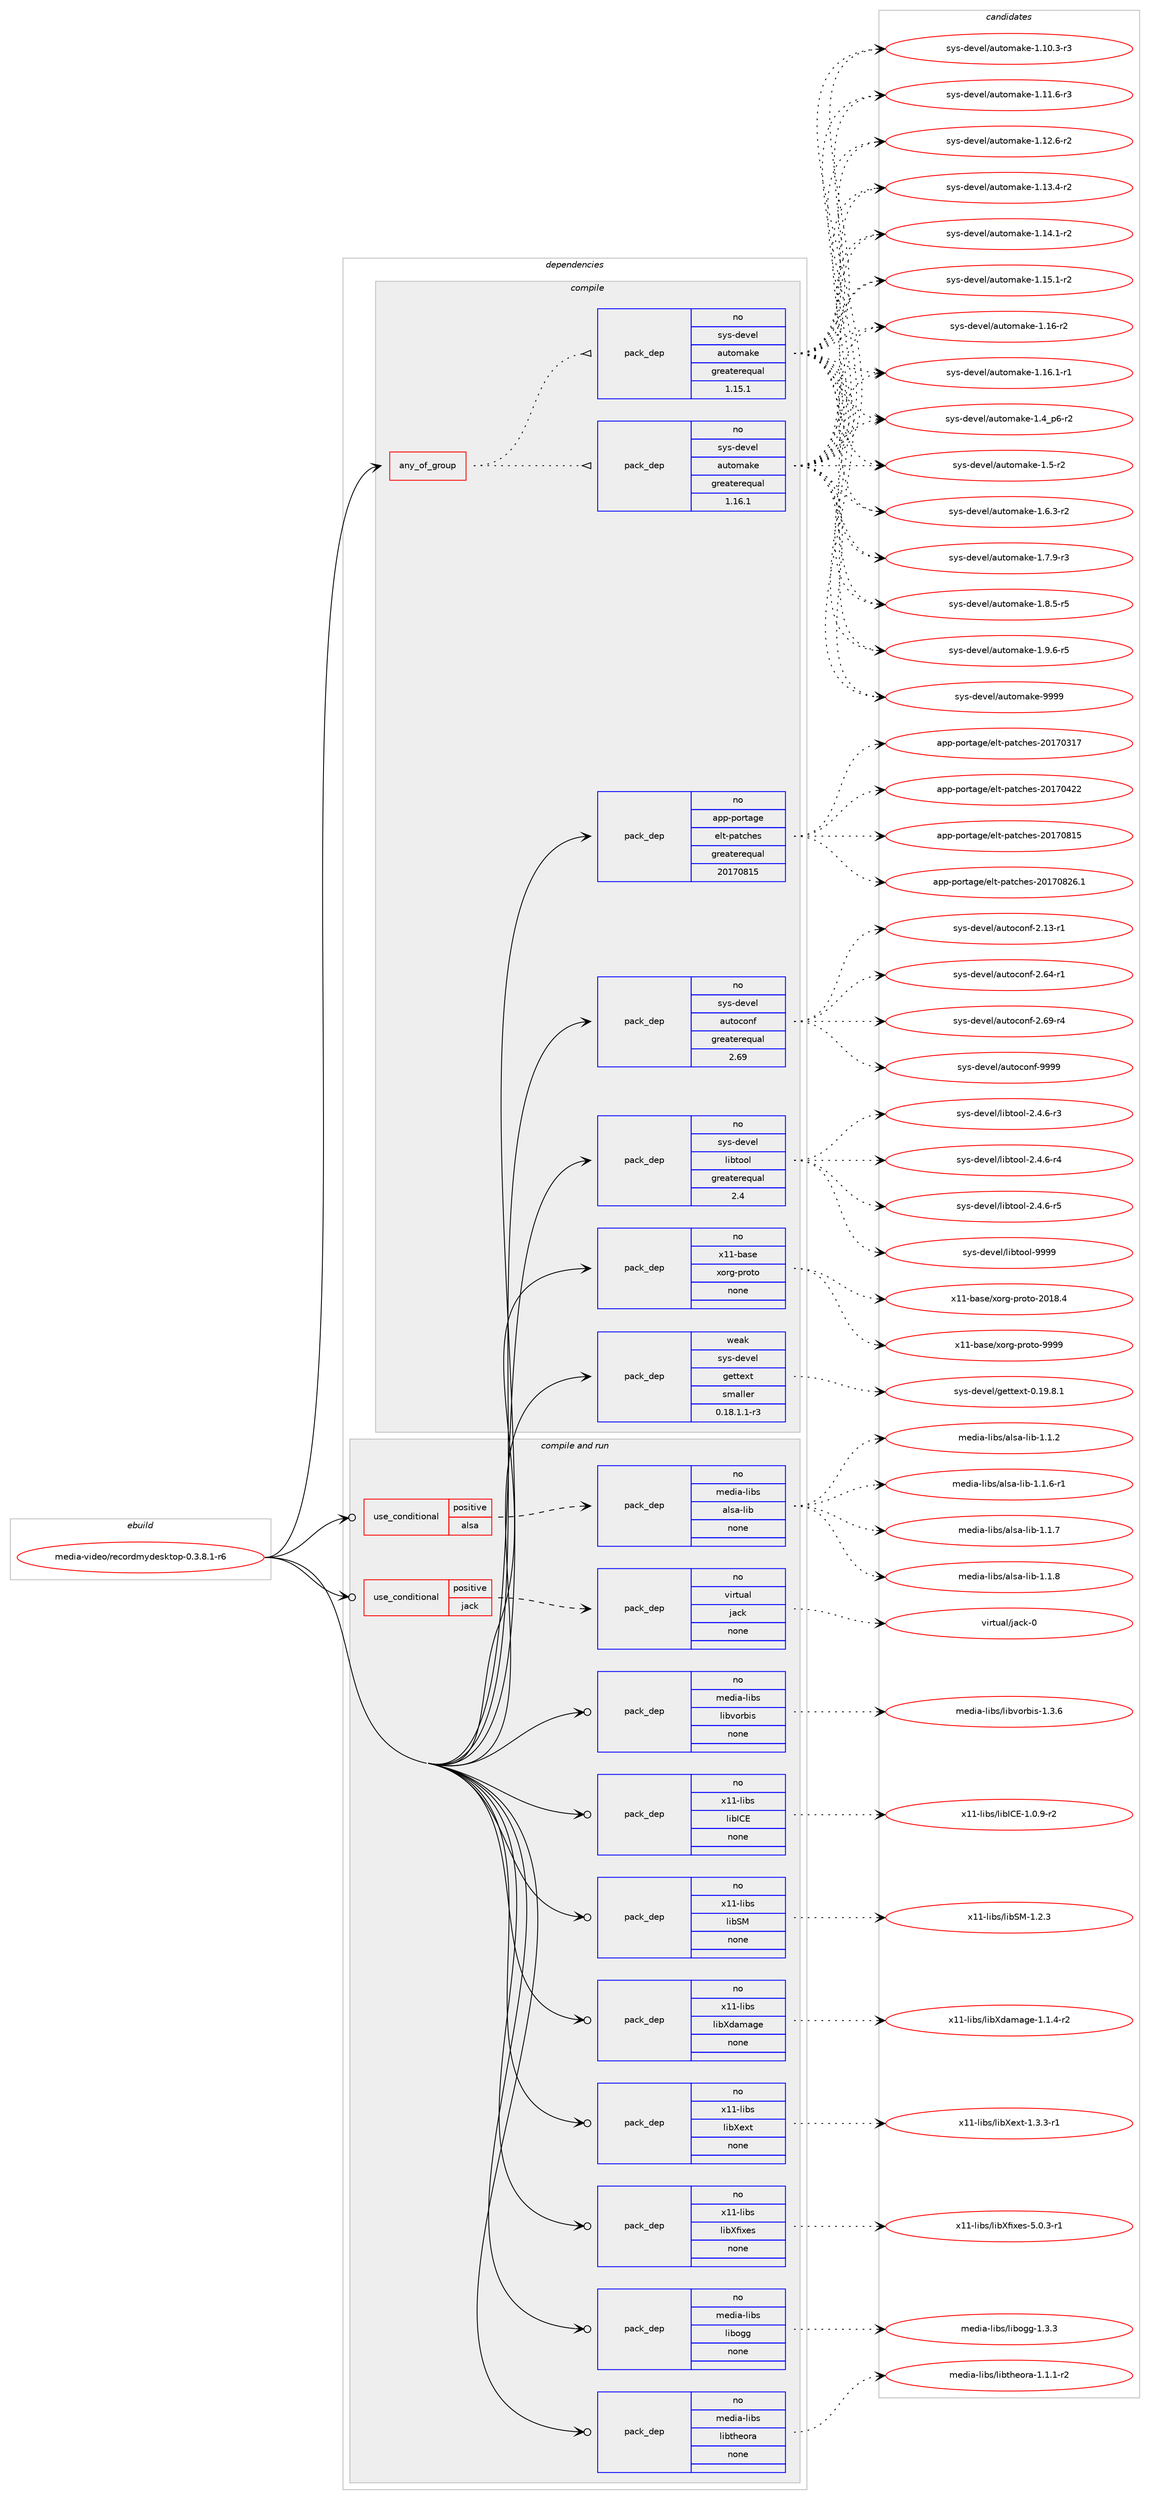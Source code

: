 digraph prolog {

# *************
# Graph options
# *************

newrank=true;
concentrate=true;
compound=true;
graph [rankdir=LR,fontname=Helvetica,fontsize=10,ranksep=1.5];#, ranksep=2.5, nodesep=0.2];
edge  [arrowhead=vee];
node  [fontname=Helvetica,fontsize=10];

# **********
# The ebuild
# **********

subgraph cluster_leftcol {
color=gray;
rank=same;
label=<<i>ebuild</i>>;
id [label="media-video/recordmydesktop-0.3.8.1-r6", color=red, width=4, href="../media-video/recordmydesktop-0.3.8.1-r6.svg"];
}

# ****************
# The dependencies
# ****************

subgraph cluster_midcol {
color=gray;
label=<<i>dependencies</i>>;
subgraph cluster_compile {
fillcolor="#eeeeee";
style=filled;
label=<<i>compile</i>>;
subgraph any25699 {
dependency1639962 [label=<<TABLE BORDER="0" CELLBORDER="1" CELLSPACING="0" CELLPADDING="4"><TR><TD CELLPADDING="10">any_of_group</TD></TR></TABLE>>, shape=none, color=red];subgraph pack1172519 {
dependency1639963 [label=<<TABLE BORDER="0" CELLBORDER="1" CELLSPACING="0" CELLPADDING="4" WIDTH="220"><TR><TD ROWSPAN="6" CELLPADDING="30">pack_dep</TD></TR><TR><TD WIDTH="110">no</TD></TR><TR><TD>sys-devel</TD></TR><TR><TD>automake</TD></TR><TR><TD>greaterequal</TD></TR><TR><TD>1.16.1</TD></TR></TABLE>>, shape=none, color=blue];
}
dependency1639962:e -> dependency1639963:w [weight=20,style="dotted",arrowhead="oinv"];
subgraph pack1172520 {
dependency1639964 [label=<<TABLE BORDER="0" CELLBORDER="1" CELLSPACING="0" CELLPADDING="4" WIDTH="220"><TR><TD ROWSPAN="6" CELLPADDING="30">pack_dep</TD></TR><TR><TD WIDTH="110">no</TD></TR><TR><TD>sys-devel</TD></TR><TR><TD>automake</TD></TR><TR><TD>greaterequal</TD></TR><TR><TD>1.15.1</TD></TR></TABLE>>, shape=none, color=blue];
}
dependency1639962:e -> dependency1639964:w [weight=20,style="dotted",arrowhead="oinv"];
}
id:e -> dependency1639962:w [weight=20,style="solid",arrowhead="vee"];
subgraph pack1172521 {
dependency1639965 [label=<<TABLE BORDER="0" CELLBORDER="1" CELLSPACING="0" CELLPADDING="4" WIDTH="220"><TR><TD ROWSPAN="6" CELLPADDING="30">pack_dep</TD></TR><TR><TD WIDTH="110">no</TD></TR><TR><TD>app-portage</TD></TR><TR><TD>elt-patches</TD></TR><TR><TD>greaterequal</TD></TR><TR><TD>20170815</TD></TR></TABLE>>, shape=none, color=blue];
}
id:e -> dependency1639965:w [weight=20,style="solid",arrowhead="vee"];
subgraph pack1172522 {
dependency1639966 [label=<<TABLE BORDER="0" CELLBORDER="1" CELLSPACING="0" CELLPADDING="4" WIDTH="220"><TR><TD ROWSPAN="6" CELLPADDING="30">pack_dep</TD></TR><TR><TD WIDTH="110">no</TD></TR><TR><TD>sys-devel</TD></TR><TR><TD>autoconf</TD></TR><TR><TD>greaterequal</TD></TR><TR><TD>2.69</TD></TR></TABLE>>, shape=none, color=blue];
}
id:e -> dependency1639966:w [weight=20,style="solid",arrowhead="vee"];
subgraph pack1172523 {
dependency1639967 [label=<<TABLE BORDER="0" CELLBORDER="1" CELLSPACING="0" CELLPADDING="4" WIDTH="220"><TR><TD ROWSPAN="6" CELLPADDING="30">pack_dep</TD></TR><TR><TD WIDTH="110">no</TD></TR><TR><TD>sys-devel</TD></TR><TR><TD>libtool</TD></TR><TR><TD>greaterequal</TD></TR><TR><TD>2.4</TD></TR></TABLE>>, shape=none, color=blue];
}
id:e -> dependency1639967:w [weight=20,style="solid",arrowhead="vee"];
subgraph pack1172524 {
dependency1639968 [label=<<TABLE BORDER="0" CELLBORDER="1" CELLSPACING="0" CELLPADDING="4" WIDTH="220"><TR><TD ROWSPAN="6" CELLPADDING="30">pack_dep</TD></TR><TR><TD WIDTH="110">no</TD></TR><TR><TD>x11-base</TD></TR><TR><TD>xorg-proto</TD></TR><TR><TD>none</TD></TR><TR><TD></TD></TR></TABLE>>, shape=none, color=blue];
}
id:e -> dependency1639968:w [weight=20,style="solid",arrowhead="vee"];
subgraph pack1172525 {
dependency1639969 [label=<<TABLE BORDER="0" CELLBORDER="1" CELLSPACING="0" CELLPADDING="4" WIDTH="220"><TR><TD ROWSPAN="6" CELLPADDING="30">pack_dep</TD></TR><TR><TD WIDTH="110">weak</TD></TR><TR><TD>sys-devel</TD></TR><TR><TD>gettext</TD></TR><TR><TD>smaller</TD></TR><TR><TD>0.18.1.1-r3</TD></TR></TABLE>>, shape=none, color=blue];
}
id:e -> dependency1639969:w [weight=20,style="solid",arrowhead="vee"];
}
subgraph cluster_compileandrun {
fillcolor="#eeeeee";
style=filled;
label=<<i>compile and run</i>>;
subgraph cond440973 {
dependency1639970 [label=<<TABLE BORDER="0" CELLBORDER="1" CELLSPACING="0" CELLPADDING="4"><TR><TD ROWSPAN="3" CELLPADDING="10">use_conditional</TD></TR><TR><TD>positive</TD></TR><TR><TD>alsa</TD></TR></TABLE>>, shape=none, color=red];
subgraph pack1172526 {
dependency1639971 [label=<<TABLE BORDER="0" CELLBORDER="1" CELLSPACING="0" CELLPADDING="4" WIDTH="220"><TR><TD ROWSPAN="6" CELLPADDING="30">pack_dep</TD></TR><TR><TD WIDTH="110">no</TD></TR><TR><TD>media-libs</TD></TR><TR><TD>alsa-lib</TD></TR><TR><TD>none</TD></TR><TR><TD></TD></TR></TABLE>>, shape=none, color=blue];
}
dependency1639970:e -> dependency1639971:w [weight=20,style="dashed",arrowhead="vee"];
}
id:e -> dependency1639970:w [weight=20,style="solid",arrowhead="odotvee"];
subgraph cond440974 {
dependency1639972 [label=<<TABLE BORDER="0" CELLBORDER="1" CELLSPACING="0" CELLPADDING="4"><TR><TD ROWSPAN="3" CELLPADDING="10">use_conditional</TD></TR><TR><TD>positive</TD></TR><TR><TD>jack</TD></TR></TABLE>>, shape=none, color=red];
subgraph pack1172527 {
dependency1639973 [label=<<TABLE BORDER="0" CELLBORDER="1" CELLSPACING="0" CELLPADDING="4" WIDTH="220"><TR><TD ROWSPAN="6" CELLPADDING="30">pack_dep</TD></TR><TR><TD WIDTH="110">no</TD></TR><TR><TD>virtual</TD></TR><TR><TD>jack</TD></TR><TR><TD>none</TD></TR><TR><TD></TD></TR></TABLE>>, shape=none, color=blue];
}
dependency1639972:e -> dependency1639973:w [weight=20,style="dashed",arrowhead="vee"];
}
id:e -> dependency1639972:w [weight=20,style="solid",arrowhead="odotvee"];
subgraph pack1172528 {
dependency1639974 [label=<<TABLE BORDER="0" CELLBORDER="1" CELLSPACING="0" CELLPADDING="4" WIDTH="220"><TR><TD ROWSPAN="6" CELLPADDING="30">pack_dep</TD></TR><TR><TD WIDTH="110">no</TD></TR><TR><TD>media-libs</TD></TR><TR><TD>libogg</TD></TR><TR><TD>none</TD></TR><TR><TD></TD></TR></TABLE>>, shape=none, color=blue];
}
id:e -> dependency1639974:w [weight=20,style="solid",arrowhead="odotvee"];
subgraph pack1172529 {
dependency1639975 [label=<<TABLE BORDER="0" CELLBORDER="1" CELLSPACING="0" CELLPADDING="4" WIDTH="220"><TR><TD ROWSPAN="6" CELLPADDING="30">pack_dep</TD></TR><TR><TD WIDTH="110">no</TD></TR><TR><TD>media-libs</TD></TR><TR><TD>libtheora</TD></TR><TR><TD>none</TD></TR><TR><TD></TD></TR></TABLE>>, shape=none, color=blue];
}
id:e -> dependency1639975:w [weight=20,style="solid",arrowhead="odotvee"];
subgraph pack1172530 {
dependency1639976 [label=<<TABLE BORDER="0" CELLBORDER="1" CELLSPACING="0" CELLPADDING="4" WIDTH="220"><TR><TD ROWSPAN="6" CELLPADDING="30">pack_dep</TD></TR><TR><TD WIDTH="110">no</TD></TR><TR><TD>media-libs</TD></TR><TR><TD>libvorbis</TD></TR><TR><TD>none</TD></TR><TR><TD></TD></TR></TABLE>>, shape=none, color=blue];
}
id:e -> dependency1639976:w [weight=20,style="solid",arrowhead="odotvee"];
subgraph pack1172531 {
dependency1639977 [label=<<TABLE BORDER="0" CELLBORDER="1" CELLSPACING="0" CELLPADDING="4" WIDTH="220"><TR><TD ROWSPAN="6" CELLPADDING="30">pack_dep</TD></TR><TR><TD WIDTH="110">no</TD></TR><TR><TD>x11-libs</TD></TR><TR><TD>libICE</TD></TR><TR><TD>none</TD></TR><TR><TD></TD></TR></TABLE>>, shape=none, color=blue];
}
id:e -> dependency1639977:w [weight=20,style="solid",arrowhead="odotvee"];
subgraph pack1172532 {
dependency1639978 [label=<<TABLE BORDER="0" CELLBORDER="1" CELLSPACING="0" CELLPADDING="4" WIDTH="220"><TR><TD ROWSPAN="6" CELLPADDING="30">pack_dep</TD></TR><TR><TD WIDTH="110">no</TD></TR><TR><TD>x11-libs</TD></TR><TR><TD>libSM</TD></TR><TR><TD>none</TD></TR><TR><TD></TD></TR></TABLE>>, shape=none, color=blue];
}
id:e -> dependency1639978:w [weight=20,style="solid",arrowhead="odotvee"];
subgraph pack1172533 {
dependency1639979 [label=<<TABLE BORDER="0" CELLBORDER="1" CELLSPACING="0" CELLPADDING="4" WIDTH="220"><TR><TD ROWSPAN="6" CELLPADDING="30">pack_dep</TD></TR><TR><TD WIDTH="110">no</TD></TR><TR><TD>x11-libs</TD></TR><TR><TD>libXdamage</TD></TR><TR><TD>none</TD></TR><TR><TD></TD></TR></TABLE>>, shape=none, color=blue];
}
id:e -> dependency1639979:w [weight=20,style="solid",arrowhead="odotvee"];
subgraph pack1172534 {
dependency1639980 [label=<<TABLE BORDER="0" CELLBORDER="1" CELLSPACING="0" CELLPADDING="4" WIDTH="220"><TR><TD ROWSPAN="6" CELLPADDING="30">pack_dep</TD></TR><TR><TD WIDTH="110">no</TD></TR><TR><TD>x11-libs</TD></TR><TR><TD>libXext</TD></TR><TR><TD>none</TD></TR><TR><TD></TD></TR></TABLE>>, shape=none, color=blue];
}
id:e -> dependency1639980:w [weight=20,style="solid",arrowhead="odotvee"];
subgraph pack1172535 {
dependency1639981 [label=<<TABLE BORDER="0" CELLBORDER="1" CELLSPACING="0" CELLPADDING="4" WIDTH="220"><TR><TD ROWSPAN="6" CELLPADDING="30">pack_dep</TD></TR><TR><TD WIDTH="110">no</TD></TR><TR><TD>x11-libs</TD></TR><TR><TD>libXfixes</TD></TR><TR><TD>none</TD></TR><TR><TD></TD></TR></TABLE>>, shape=none, color=blue];
}
id:e -> dependency1639981:w [weight=20,style="solid",arrowhead="odotvee"];
}
subgraph cluster_run {
fillcolor="#eeeeee";
style=filled;
label=<<i>run</i>>;
}
}

# **************
# The candidates
# **************

subgraph cluster_choices {
rank=same;
color=gray;
label=<<i>candidates</i>>;

subgraph choice1172519 {
color=black;
nodesep=1;
choice11512111545100101118101108479711711611110997107101454946494846514511451 [label="sys-devel/automake-1.10.3-r3", color=red, width=4,href="../sys-devel/automake-1.10.3-r3.svg"];
choice11512111545100101118101108479711711611110997107101454946494946544511451 [label="sys-devel/automake-1.11.6-r3", color=red, width=4,href="../sys-devel/automake-1.11.6-r3.svg"];
choice11512111545100101118101108479711711611110997107101454946495046544511450 [label="sys-devel/automake-1.12.6-r2", color=red, width=4,href="../sys-devel/automake-1.12.6-r2.svg"];
choice11512111545100101118101108479711711611110997107101454946495146524511450 [label="sys-devel/automake-1.13.4-r2", color=red, width=4,href="../sys-devel/automake-1.13.4-r2.svg"];
choice11512111545100101118101108479711711611110997107101454946495246494511450 [label="sys-devel/automake-1.14.1-r2", color=red, width=4,href="../sys-devel/automake-1.14.1-r2.svg"];
choice11512111545100101118101108479711711611110997107101454946495346494511450 [label="sys-devel/automake-1.15.1-r2", color=red, width=4,href="../sys-devel/automake-1.15.1-r2.svg"];
choice1151211154510010111810110847971171161111099710710145494649544511450 [label="sys-devel/automake-1.16-r2", color=red, width=4,href="../sys-devel/automake-1.16-r2.svg"];
choice11512111545100101118101108479711711611110997107101454946495446494511449 [label="sys-devel/automake-1.16.1-r1", color=red, width=4,href="../sys-devel/automake-1.16.1-r1.svg"];
choice115121115451001011181011084797117116111109971071014549465295112544511450 [label="sys-devel/automake-1.4_p6-r2", color=red, width=4,href="../sys-devel/automake-1.4_p6-r2.svg"];
choice11512111545100101118101108479711711611110997107101454946534511450 [label="sys-devel/automake-1.5-r2", color=red, width=4,href="../sys-devel/automake-1.5-r2.svg"];
choice115121115451001011181011084797117116111109971071014549465446514511450 [label="sys-devel/automake-1.6.3-r2", color=red, width=4,href="../sys-devel/automake-1.6.3-r2.svg"];
choice115121115451001011181011084797117116111109971071014549465546574511451 [label="sys-devel/automake-1.7.9-r3", color=red, width=4,href="../sys-devel/automake-1.7.9-r3.svg"];
choice115121115451001011181011084797117116111109971071014549465646534511453 [label="sys-devel/automake-1.8.5-r5", color=red, width=4,href="../sys-devel/automake-1.8.5-r5.svg"];
choice115121115451001011181011084797117116111109971071014549465746544511453 [label="sys-devel/automake-1.9.6-r5", color=red, width=4,href="../sys-devel/automake-1.9.6-r5.svg"];
choice115121115451001011181011084797117116111109971071014557575757 [label="sys-devel/automake-9999", color=red, width=4,href="../sys-devel/automake-9999.svg"];
dependency1639963:e -> choice11512111545100101118101108479711711611110997107101454946494846514511451:w [style=dotted,weight="100"];
dependency1639963:e -> choice11512111545100101118101108479711711611110997107101454946494946544511451:w [style=dotted,weight="100"];
dependency1639963:e -> choice11512111545100101118101108479711711611110997107101454946495046544511450:w [style=dotted,weight="100"];
dependency1639963:e -> choice11512111545100101118101108479711711611110997107101454946495146524511450:w [style=dotted,weight="100"];
dependency1639963:e -> choice11512111545100101118101108479711711611110997107101454946495246494511450:w [style=dotted,weight="100"];
dependency1639963:e -> choice11512111545100101118101108479711711611110997107101454946495346494511450:w [style=dotted,weight="100"];
dependency1639963:e -> choice1151211154510010111810110847971171161111099710710145494649544511450:w [style=dotted,weight="100"];
dependency1639963:e -> choice11512111545100101118101108479711711611110997107101454946495446494511449:w [style=dotted,weight="100"];
dependency1639963:e -> choice115121115451001011181011084797117116111109971071014549465295112544511450:w [style=dotted,weight="100"];
dependency1639963:e -> choice11512111545100101118101108479711711611110997107101454946534511450:w [style=dotted,weight="100"];
dependency1639963:e -> choice115121115451001011181011084797117116111109971071014549465446514511450:w [style=dotted,weight="100"];
dependency1639963:e -> choice115121115451001011181011084797117116111109971071014549465546574511451:w [style=dotted,weight="100"];
dependency1639963:e -> choice115121115451001011181011084797117116111109971071014549465646534511453:w [style=dotted,weight="100"];
dependency1639963:e -> choice115121115451001011181011084797117116111109971071014549465746544511453:w [style=dotted,weight="100"];
dependency1639963:e -> choice115121115451001011181011084797117116111109971071014557575757:w [style=dotted,weight="100"];
}
subgraph choice1172520 {
color=black;
nodesep=1;
choice11512111545100101118101108479711711611110997107101454946494846514511451 [label="sys-devel/automake-1.10.3-r3", color=red, width=4,href="../sys-devel/automake-1.10.3-r3.svg"];
choice11512111545100101118101108479711711611110997107101454946494946544511451 [label="sys-devel/automake-1.11.6-r3", color=red, width=4,href="../sys-devel/automake-1.11.6-r3.svg"];
choice11512111545100101118101108479711711611110997107101454946495046544511450 [label="sys-devel/automake-1.12.6-r2", color=red, width=4,href="../sys-devel/automake-1.12.6-r2.svg"];
choice11512111545100101118101108479711711611110997107101454946495146524511450 [label="sys-devel/automake-1.13.4-r2", color=red, width=4,href="../sys-devel/automake-1.13.4-r2.svg"];
choice11512111545100101118101108479711711611110997107101454946495246494511450 [label="sys-devel/automake-1.14.1-r2", color=red, width=4,href="../sys-devel/automake-1.14.1-r2.svg"];
choice11512111545100101118101108479711711611110997107101454946495346494511450 [label="sys-devel/automake-1.15.1-r2", color=red, width=4,href="../sys-devel/automake-1.15.1-r2.svg"];
choice1151211154510010111810110847971171161111099710710145494649544511450 [label="sys-devel/automake-1.16-r2", color=red, width=4,href="../sys-devel/automake-1.16-r2.svg"];
choice11512111545100101118101108479711711611110997107101454946495446494511449 [label="sys-devel/automake-1.16.1-r1", color=red, width=4,href="../sys-devel/automake-1.16.1-r1.svg"];
choice115121115451001011181011084797117116111109971071014549465295112544511450 [label="sys-devel/automake-1.4_p6-r2", color=red, width=4,href="../sys-devel/automake-1.4_p6-r2.svg"];
choice11512111545100101118101108479711711611110997107101454946534511450 [label="sys-devel/automake-1.5-r2", color=red, width=4,href="../sys-devel/automake-1.5-r2.svg"];
choice115121115451001011181011084797117116111109971071014549465446514511450 [label="sys-devel/automake-1.6.3-r2", color=red, width=4,href="../sys-devel/automake-1.6.3-r2.svg"];
choice115121115451001011181011084797117116111109971071014549465546574511451 [label="sys-devel/automake-1.7.9-r3", color=red, width=4,href="../sys-devel/automake-1.7.9-r3.svg"];
choice115121115451001011181011084797117116111109971071014549465646534511453 [label="sys-devel/automake-1.8.5-r5", color=red, width=4,href="../sys-devel/automake-1.8.5-r5.svg"];
choice115121115451001011181011084797117116111109971071014549465746544511453 [label="sys-devel/automake-1.9.6-r5", color=red, width=4,href="../sys-devel/automake-1.9.6-r5.svg"];
choice115121115451001011181011084797117116111109971071014557575757 [label="sys-devel/automake-9999", color=red, width=4,href="../sys-devel/automake-9999.svg"];
dependency1639964:e -> choice11512111545100101118101108479711711611110997107101454946494846514511451:w [style=dotted,weight="100"];
dependency1639964:e -> choice11512111545100101118101108479711711611110997107101454946494946544511451:w [style=dotted,weight="100"];
dependency1639964:e -> choice11512111545100101118101108479711711611110997107101454946495046544511450:w [style=dotted,weight="100"];
dependency1639964:e -> choice11512111545100101118101108479711711611110997107101454946495146524511450:w [style=dotted,weight="100"];
dependency1639964:e -> choice11512111545100101118101108479711711611110997107101454946495246494511450:w [style=dotted,weight="100"];
dependency1639964:e -> choice11512111545100101118101108479711711611110997107101454946495346494511450:w [style=dotted,weight="100"];
dependency1639964:e -> choice1151211154510010111810110847971171161111099710710145494649544511450:w [style=dotted,weight="100"];
dependency1639964:e -> choice11512111545100101118101108479711711611110997107101454946495446494511449:w [style=dotted,weight="100"];
dependency1639964:e -> choice115121115451001011181011084797117116111109971071014549465295112544511450:w [style=dotted,weight="100"];
dependency1639964:e -> choice11512111545100101118101108479711711611110997107101454946534511450:w [style=dotted,weight="100"];
dependency1639964:e -> choice115121115451001011181011084797117116111109971071014549465446514511450:w [style=dotted,weight="100"];
dependency1639964:e -> choice115121115451001011181011084797117116111109971071014549465546574511451:w [style=dotted,weight="100"];
dependency1639964:e -> choice115121115451001011181011084797117116111109971071014549465646534511453:w [style=dotted,weight="100"];
dependency1639964:e -> choice115121115451001011181011084797117116111109971071014549465746544511453:w [style=dotted,weight="100"];
dependency1639964:e -> choice115121115451001011181011084797117116111109971071014557575757:w [style=dotted,weight="100"];
}
subgraph choice1172521 {
color=black;
nodesep=1;
choice97112112451121111141169710310147101108116451129711699104101115455048495548514955 [label="app-portage/elt-patches-20170317", color=red, width=4,href="../app-portage/elt-patches-20170317.svg"];
choice97112112451121111141169710310147101108116451129711699104101115455048495548525050 [label="app-portage/elt-patches-20170422", color=red, width=4,href="../app-portage/elt-patches-20170422.svg"];
choice97112112451121111141169710310147101108116451129711699104101115455048495548564953 [label="app-portage/elt-patches-20170815", color=red, width=4,href="../app-portage/elt-patches-20170815.svg"];
choice971121124511211111411697103101471011081164511297116991041011154550484955485650544649 [label="app-portage/elt-patches-20170826.1", color=red, width=4,href="../app-portage/elt-patches-20170826.1.svg"];
dependency1639965:e -> choice97112112451121111141169710310147101108116451129711699104101115455048495548514955:w [style=dotted,weight="100"];
dependency1639965:e -> choice97112112451121111141169710310147101108116451129711699104101115455048495548525050:w [style=dotted,weight="100"];
dependency1639965:e -> choice97112112451121111141169710310147101108116451129711699104101115455048495548564953:w [style=dotted,weight="100"];
dependency1639965:e -> choice971121124511211111411697103101471011081164511297116991041011154550484955485650544649:w [style=dotted,weight="100"];
}
subgraph choice1172522 {
color=black;
nodesep=1;
choice1151211154510010111810110847971171161119911111010245504649514511449 [label="sys-devel/autoconf-2.13-r1", color=red, width=4,href="../sys-devel/autoconf-2.13-r1.svg"];
choice1151211154510010111810110847971171161119911111010245504654524511449 [label="sys-devel/autoconf-2.64-r1", color=red, width=4,href="../sys-devel/autoconf-2.64-r1.svg"];
choice1151211154510010111810110847971171161119911111010245504654574511452 [label="sys-devel/autoconf-2.69-r4", color=red, width=4,href="../sys-devel/autoconf-2.69-r4.svg"];
choice115121115451001011181011084797117116111991111101024557575757 [label="sys-devel/autoconf-9999", color=red, width=4,href="../sys-devel/autoconf-9999.svg"];
dependency1639966:e -> choice1151211154510010111810110847971171161119911111010245504649514511449:w [style=dotted,weight="100"];
dependency1639966:e -> choice1151211154510010111810110847971171161119911111010245504654524511449:w [style=dotted,weight="100"];
dependency1639966:e -> choice1151211154510010111810110847971171161119911111010245504654574511452:w [style=dotted,weight="100"];
dependency1639966:e -> choice115121115451001011181011084797117116111991111101024557575757:w [style=dotted,weight="100"];
}
subgraph choice1172523 {
color=black;
nodesep=1;
choice1151211154510010111810110847108105981161111111084550465246544511451 [label="sys-devel/libtool-2.4.6-r3", color=red, width=4,href="../sys-devel/libtool-2.4.6-r3.svg"];
choice1151211154510010111810110847108105981161111111084550465246544511452 [label="sys-devel/libtool-2.4.6-r4", color=red, width=4,href="../sys-devel/libtool-2.4.6-r4.svg"];
choice1151211154510010111810110847108105981161111111084550465246544511453 [label="sys-devel/libtool-2.4.6-r5", color=red, width=4,href="../sys-devel/libtool-2.4.6-r5.svg"];
choice1151211154510010111810110847108105981161111111084557575757 [label="sys-devel/libtool-9999", color=red, width=4,href="../sys-devel/libtool-9999.svg"];
dependency1639967:e -> choice1151211154510010111810110847108105981161111111084550465246544511451:w [style=dotted,weight="100"];
dependency1639967:e -> choice1151211154510010111810110847108105981161111111084550465246544511452:w [style=dotted,weight="100"];
dependency1639967:e -> choice1151211154510010111810110847108105981161111111084550465246544511453:w [style=dotted,weight="100"];
dependency1639967:e -> choice1151211154510010111810110847108105981161111111084557575757:w [style=dotted,weight="100"];
}
subgraph choice1172524 {
color=black;
nodesep=1;
choice1204949459897115101471201111141034511211411111611145504849564652 [label="x11-base/xorg-proto-2018.4", color=red, width=4,href="../x11-base/xorg-proto-2018.4.svg"];
choice120494945989711510147120111114103451121141111161114557575757 [label="x11-base/xorg-proto-9999", color=red, width=4,href="../x11-base/xorg-proto-9999.svg"];
dependency1639968:e -> choice1204949459897115101471201111141034511211411111611145504849564652:w [style=dotted,weight="100"];
dependency1639968:e -> choice120494945989711510147120111114103451121141111161114557575757:w [style=dotted,weight="100"];
}
subgraph choice1172525 {
color=black;
nodesep=1;
choice1151211154510010111810110847103101116116101120116454846495746564649 [label="sys-devel/gettext-0.19.8.1", color=red, width=4,href="../sys-devel/gettext-0.19.8.1.svg"];
dependency1639969:e -> choice1151211154510010111810110847103101116116101120116454846495746564649:w [style=dotted,weight="100"];
}
subgraph choice1172526 {
color=black;
nodesep=1;
choice1091011001059745108105981154797108115974510810598454946494650 [label="media-libs/alsa-lib-1.1.2", color=red, width=4,href="../media-libs/alsa-lib-1.1.2.svg"];
choice10910110010597451081059811547971081159745108105984549464946544511449 [label="media-libs/alsa-lib-1.1.6-r1", color=red, width=4,href="../media-libs/alsa-lib-1.1.6-r1.svg"];
choice1091011001059745108105981154797108115974510810598454946494655 [label="media-libs/alsa-lib-1.1.7", color=red, width=4,href="../media-libs/alsa-lib-1.1.7.svg"];
choice1091011001059745108105981154797108115974510810598454946494656 [label="media-libs/alsa-lib-1.1.8", color=red, width=4,href="../media-libs/alsa-lib-1.1.8.svg"];
dependency1639971:e -> choice1091011001059745108105981154797108115974510810598454946494650:w [style=dotted,weight="100"];
dependency1639971:e -> choice10910110010597451081059811547971081159745108105984549464946544511449:w [style=dotted,weight="100"];
dependency1639971:e -> choice1091011001059745108105981154797108115974510810598454946494655:w [style=dotted,weight="100"];
dependency1639971:e -> choice1091011001059745108105981154797108115974510810598454946494656:w [style=dotted,weight="100"];
}
subgraph choice1172527 {
color=black;
nodesep=1;
choice118105114116117971084710697991074548 [label="virtual/jack-0", color=red, width=4,href="../virtual/jack-0.svg"];
dependency1639973:e -> choice118105114116117971084710697991074548:w [style=dotted,weight="100"];
}
subgraph choice1172528 {
color=black;
nodesep=1;
choice1091011001059745108105981154710810598111103103454946514651 [label="media-libs/libogg-1.3.3", color=red, width=4,href="../media-libs/libogg-1.3.3.svg"];
dependency1639974:e -> choice1091011001059745108105981154710810598111103103454946514651:w [style=dotted,weight="100"];
}
subgraph choice1172529 {
color=black;
nodesep=1;
choice1091011001059745108105981154710810598116104101111114974549464946494511450 [label="media-libs/libtheora-1.1.1-r2", color=red, width=4,href="../media-libs/libtheora-1.1.1-r2.svg"];
dependency1639975:e -> choice1091011001059745108105981154710810598116104101111114974549464946494511450:w [style=dotted,weight="100"];
}
subgraph choice1172530 {
color=black;
nodesep=1;
choice109101100105974510810598115471081059811811111498105115454946514654 [label="media-libs/libvorbis-1.3.6", color=red, width=4,href="../media-libs/libvorbis-1.3.6.svg"];
dependency1639976:e -> choice109101100105974510810598115471081059811811111498105115454946514654:w [style=dotted,weight="100"];
}
subgraph choice1172531 {
color=black;
nodesep=1;
choice1204949451081059811547108105987367694549464846574511450 [label="x11-libs/libICE-1.0.9-r2", color=red, width=4,href="../x11-libs/libICE-1.0.9-r2.svg"];
dependency1639977:e -> choice1204949451081059811547108105987367694549464846574511450:w [style=dotted,weight="100"];
}
subgraph choice1172532 {
color=black;
nodesep=1;
choice1204949451081059811547108105988377454946504651 [label="x11-libs/libSM-1.2.3", color=red, width=4,href="../x11-libs/libSM-1.2.3.svg"];
dependency1639978:e -> choice1204949451081059811547108105988377454946504651:w [style=dotted,weight="100"];
}
subgraph choice1172533 {
color=black;
nodesep=1;
choice1204949451081059811547108105988810097109971031014549464946524511450 [label="x11-libs/libXdamage-1.1.4-r2", color=red, width=4,href="../x11-libs/libXdamage-1.1.4-r2.svg"];
dependency1639979:e -> choice1204949451081059811547108105988810097109971031014549464946524511450:w [style=dotted,weight="100"];
}
subgraph choice1172534 {
color=black;
nodesep=1;
choice120494945108105981154710810598881011201164549465146514511449 [label="x11-libs/libXext-1.3.3-r1", color=red, width=4,href="../x11-libs/libXext-1.3.3-r1.svg"];
dependency1639980:e -> choice120494945108105981154710810598881011201164549465146514511449:w [style=dotted,weight="100"];
}
subgraph choice1172535 {
color=black;
nodesep=1;
choice120494945108105981154710810598881021051201011154553464846514511449 [label="x11-libs/libXfixes-5.0.3-r1", color=red, width=4,href="../x11-libs/libXfixes-5.0.3-r1.svg"];
dependency1639981:e -> choice120494945108105981154710810598881021051201011154553464846514511449:w [style=dotted,weight="100"];
}
}

}
